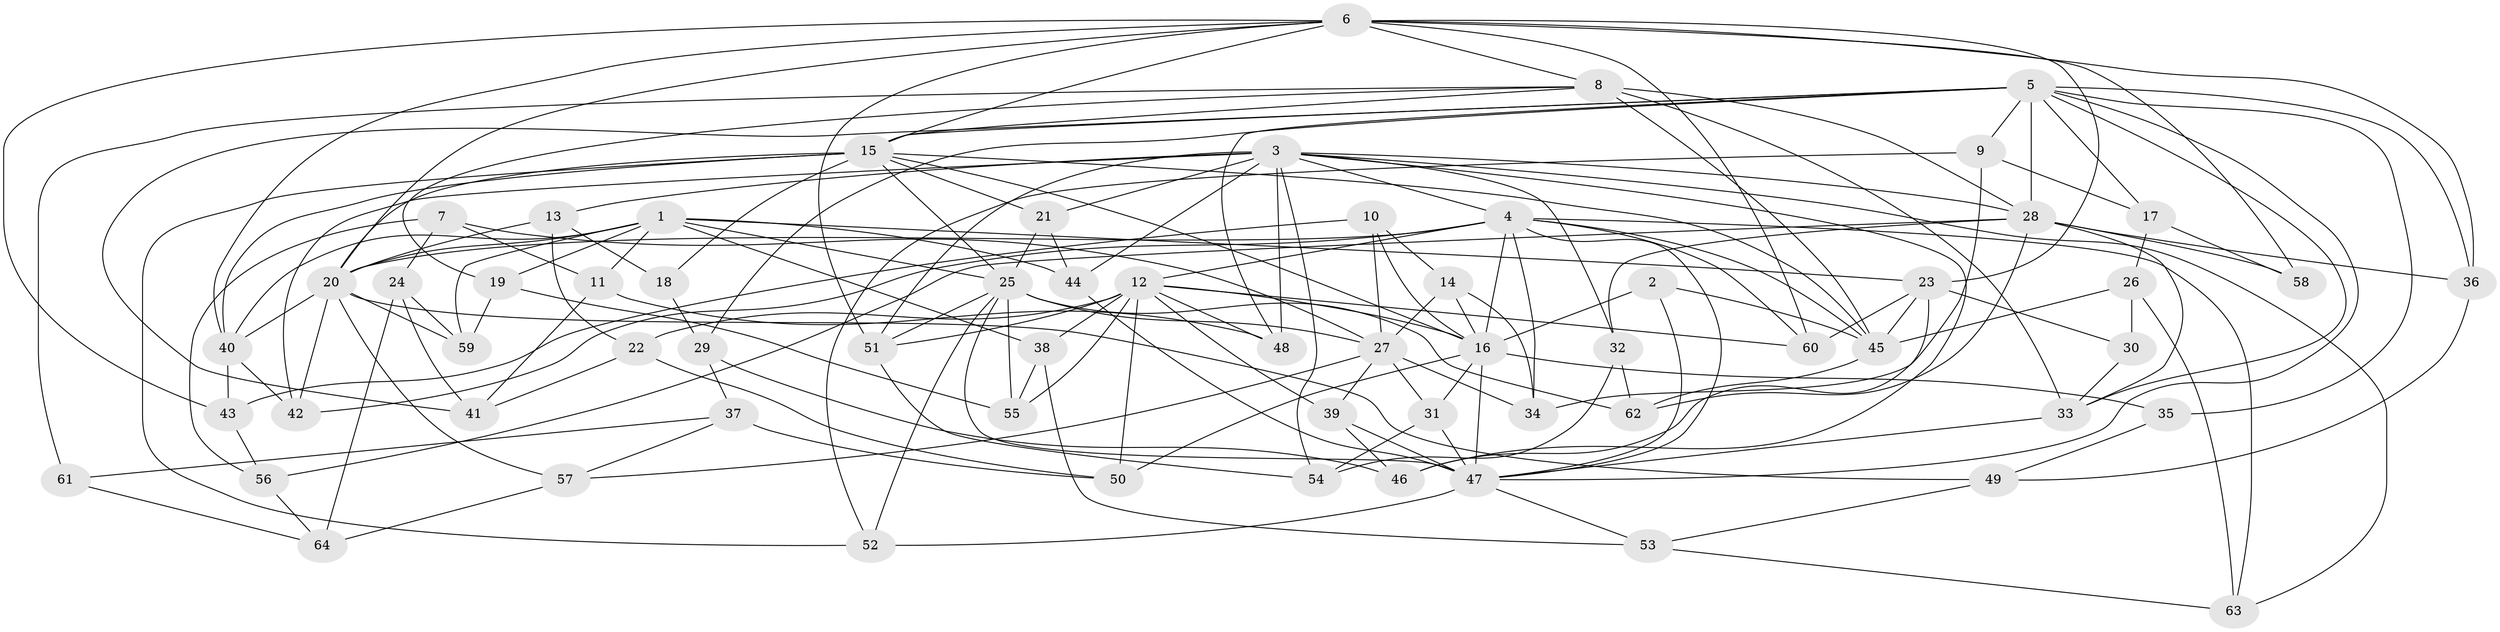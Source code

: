 // original degree distribution, {4: 1.0}
// Generated by graph-tools (version 1.1) at 2025/38/03/09/25 02:38:09]
// undirected, 64 vertices, 170 edges
graph export_dot {
graph [start="1"]
  node [color=gray90,style=filled];
  1;
  2;
  3;
  4;
  5;
  6;
  7;
  8;
  9;
  10;
  11;
  12;
  13;
  14;
  15;
  16;
  17;
  18;
  19;
  20;
  21;
  22;
  23;
  24;
  25;
  26;
  27;
  28;
  29;
  30;
  31;
  32;
  33;
  34;
  35;
  36;
  37;
  38;
  39;
  40;
  41;
  42;
  43;
  44;
  45;
  46;
  47;
  48;
  49;
  50;
  51;
  52;
  53;
  54;
  55;
  56;
  57;
  58;
  59;
  60;
  61;
  62;
  63;
  64;
  1 -- 11 [weight=1.0];
  1 -- 19 [weight=1.0];
  1 -- 20 [weight=1.0];
  1 -- 23 [weight=1.0];
  1 -- 25 [weight=2.0];
  1 -- 38 [weight=1.0];
  1 -- 40 [weight=1.0];
  1 -- 44 [weight=1.0];
  1 -- 59 [weight=1.0];
  2 -- 16 [weight=2.0];
  2 -- 45 [weight=1.0];
  2 -- 47 [weight=1.0];
  3 -- 4 [weight=1.0];
  3 -- 13 [weight=1.0];
  3 -- 21 [weight=1.0];
  3 -- 28 [weight=1.0];
  3 -- 32 [weight=1.0];
  3 -- 42 [weight=1.0];
  3 -- 44 [weight=1.0];
  3 -- 46 [weight=1.0];
  3 -- 48 [weight=1.0];
  3 -- 51 [weight=1.0];
  3 -- 54 [weight=1.0];
  3 -- 63 [weight=1.0];
  4 -- 12 [weight=1.0];
  4 -- 16 [weight=1.0];
  4 -- 20 [weight=1.0];
  4 -- 34 [weight=1.0];
  4 -- 42 [weight=1.0];
  4 -- 45 [weight=1.0];
  4 -- 47 [weight=1.0];
  4 -- 60 [weight=1.0];
  4 -- 63 [weight=1.0];
  5 -- 9 [weight=1.0];
  5 -- 15 [weight=1.0];
  5 -- 17 [weight=1.0];
  5 -- 28 [weight=2.0];
  5 -- 29 [weight=1.0];
  5 -- 33 [weight=1.0];
  5 -- 35 [weight=1.0];
  5 -- 36 [weight=1.0];
  5 -- 41 [weight=1.0];
  5 -- 47 [weight=1.0];
  5 -- 48 [weight=1.0];
  6 -- 8 [weight=1.0];
  6 -- 15 [weight=1.0];
  6 -- 20 [weight=1.0];
  6 -- 23 [weight=1.0];
  6 -- 36 [weight=1.0];
  6 -- 40 [weight=1.0];
  6 -- 43 [weight=1.0];
  6 -- 51 [weight=1.0];
  6 -- 58 [weight=1.0];
  6 -- 60 [weight=1.0];
  7 -- 11 [weight=1.0];
  7 -- 24 [weight=1.0];
  7 -- 27 [weight=1.0];
  7 -- 56 [weight=1.0];
  8 -- 15 [weight=1.0];
  8 -- 19 [weight=1.0];
  8 -- 28 [weight=2.0];
  8 -- 33 [weight=2.0];
  8 -- 45 [weight=1.0];
  8 -- 61 [weight=2.0];
  9 -- 17 [weight=1.0];
  9 -- 34 [weight=1.0];
  9 -- 52 [weight=1.0];
  10 -- 14 [weight=1.0];
  10 -- 16 [weight=1.0];
  10 -- 27 [weight=1.0];
  10 -- 43 [weight=1.0];
  11 -- 41 [weight=1.0];
  11 -- 48 [weight=1.0];
  12 -- 16 [weight=1.0];
  12 -- 22 [weight=1.0];
  12 -- 38 [weight=1.0];
  12 -- 39 [weight=1.0];
  12 -- 48 [weight=1.0];
  12 -- 50 [weight=1.0];
  12 -- 51 [weight=1.0];
  12 -- 55 [weight=1.0];
  12 -- 60 [weight=1.0];
  13 -- 18 [weight=1.0];
  13 -- 20 [weight=1.0];
  13 -- 22 [weight=1.0];
  14 -- 16 [weight=1.0];
  14 -- 27 [weight=1.0];
  14 -- 34 [weight=1.0];
  15 -- 16 [weight=1.0];
  15 -- 18 [weight=2.0];
  15 -- 20 [weight=1.0];
  15 -- 21 [weight=1.0];
  15 -- 25 [weight=1.0];
  15 -- 40 [weight=1.0];
  15 -- 45 [weight=1.0];
  15 -- 52 [weight=1.0];
  16 -- 31 [weight=1.0];
  16 -- 35 [weight=2.0];
  16 -- 47 [weight=1.0];
  16 -- 50 [weight=1.0];
  17 -- 26 [weight=1.0];
  17 -- 58 [weight=1.0];
  18 -- 29 [weight=1.0];
  19 -- 55 [weight=1.0];
  19 -- 59 [weight=1.0];
  20 -- 40 [weight=3.0];
  20 -- 42 [weight=1.0];
  20 -- 49 [weight=1.0];
  20 -- 57 [weight=1.0];
  20 -- 59 [weight=1.0];
  21 -- 25 [weight=1.0];
  21 -- 44 [weight=1.0];
  22 -- 41 [weight=1.0];
  22 -- 50 [weight=1.0];
  23 -- 30 [weight=2.0];
  23 -- 45 [weight=4.0];
  23 -- 46 [weight=1.0];
  23 -- 60 [weight=1.0];
  24 -- 41 [weight=1.0];
  24 -- 59 [weight=1.0];
  24 -- 64 [weight=1.0];
  25 -- 27 [weight=1.0];
  25 -- 47 [weight=2.0];
  25 -- 51 [weight=2.0];
  25 -- 52 [weight=1.0];
  25 -- 55 [weight=1.0];
  25 -- 62 [weight=1.0];
  26 -- 30 [weight=1.0];
  26 -- 45 [weight=1.0];
  26 -- 63 [weight=1.0];
  27 -- 31 [weight=1.0];
  27 -- 34 [weight=1.0];
  27 -- 39 [weight=1.0];
  27 -- 57 [weight=1.0];
  28 -- 32 [weight=1.0];
  28 -- 33 [weight=1.0];
  28 -- 36 [weight=1.0];
  28 -- 56 [weight=1.0];
  28 -- 58 [weight=2.0];
  28 -- 62 [weight=1.0];
  29 -- 37 [weight=1.0];
  29 -- 46 [weight=1.0];
  30 -- 33 [weight=1.0];
  31 -- 47 [weight=1.0];
  31 -- 54 [weight=1.0];
  32 -- 54 [weight=1.0];
  32 -- 62 [weight=1.0];
  33 -- 47 [weight=1.0];
  35 -- 49 [weight=1.0];
  36 -- 49 [weight=1.0];
  37 -- 50 [weight=1.0];
  37 -- 57 [weight=1.0];
  37 -- 61 [weight=1.0];
  38 -- 53 [weight=1.0];
  38 -- 55 [weight=1.0];
  39 -- 46 [weight=1.0];
  39 -- 47 [weight=1.0];
  40 -- 42 [weight=1.0];
  40 -- 43 [weight=1.0];
  43 -- 56 [weight=1.0];
  44 -- 47 [weight=1.0];
  45 -- 62 [weight=1.0];
  47 -- 52 [weight=1.0];
  47 -- 53 [weight=1.0];
  49 -- 53 [weight=1.0];
  51 -- 54 [weight=1.0];
  53 -- 63 [weight=1.0];
  56 -- 64 [weight=1.0];
  57 -- 64 [weight=1.0];
  61 -- 64 [weight=1.0];
}
